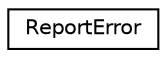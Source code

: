 digraph "Graphical Class Hierarchy"
{
  edge [fontname="Helvetica",fontsize="10",labelfontname="Helvetica",labelfontsize="10"];
  node [fontname="Helvetica",fontsize="10",shape=record];
  rankdir="LR";
  Node0 [label="ReportError",height=0.2,width=0.4,color="black", fillcolor="white", style="filled",URL="$class_report_error.html"];
}
